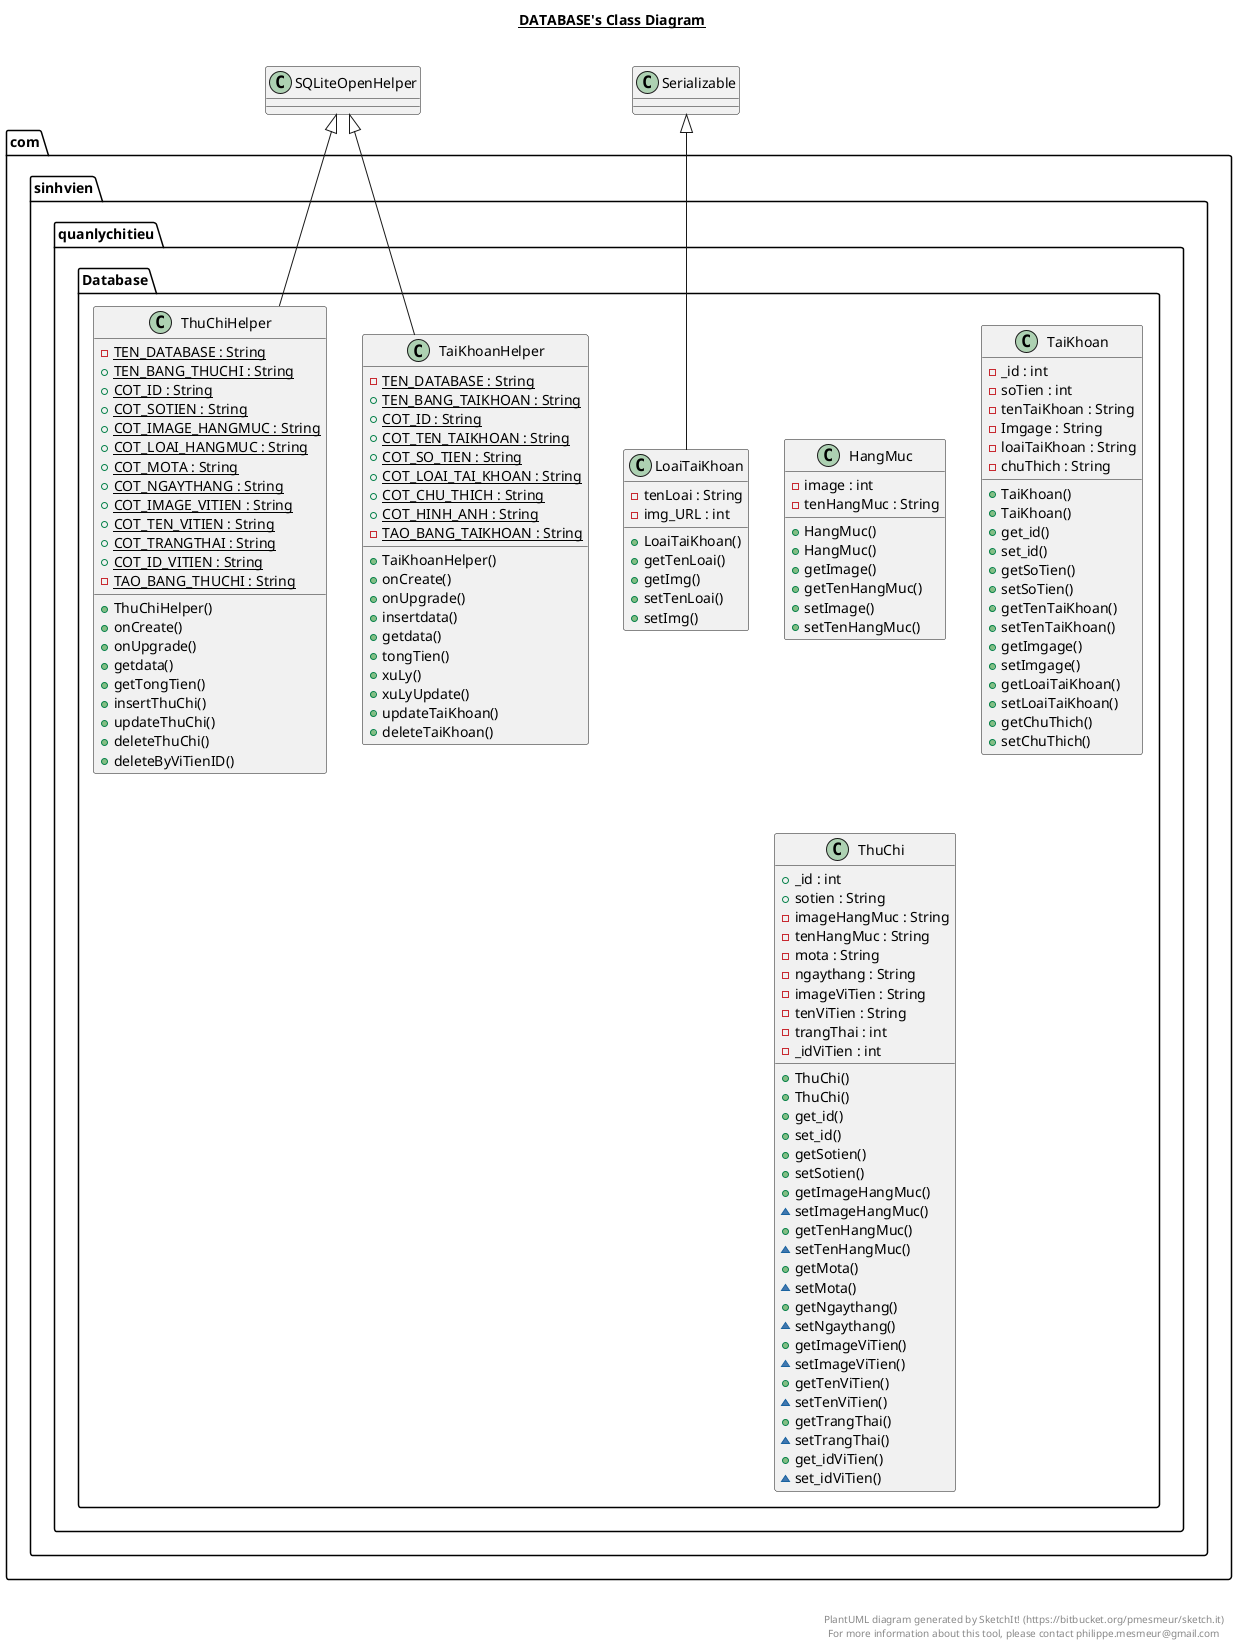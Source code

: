 @startuml

title __DATABASE's Class Diagram__\n

  package com.sinhvien.quanlychitieu {
    package com.sinhvien.quanlychitieu.Database {
      class HangMuc {
          - image : int
          - tenHangMuc : String
          + HangMuc()
          + HangMuc()
          + getImage()
          + getTenHangMuc()
          + setImage()
          + setTenHangMuc()
      }
    }
  }
  

  package com.sinhvien.quanlychitieu {
    package com.sinhvien.quanlychitieu.Database {
      class LoaiTaiKhoan {
          - tenLoai : String
          - img_URL : int
          + LoaiTaiKhoan()
          + getTenLoai()
          + getImg()
          + setTenLoai()
          + setImg()
      }
    }
  }
  

  package com.sinhvien.quanlychitieu {
    package com.sinhvien.quanlychitieu.Database {
      class TaiKhoan {
          - _id : int
          - soTien : int
          - tenTaiKhoan : String
          - Imgage : String
          - loaiTaiKhoan : String
          - chuThich : String
          + TaiKhoan()
          + TaiKhoan()
          + get_id()
          + set_id()
          + getSoTien()
          + setSoTien()
          + getTenTaiKhoan()
          + setTenTaiKhoan()
          + getImgage()
          + setImgage()
          + getLoaiTaiKhoan()
          + setLoaiTaiKhoan()
          + getChuThich()
          + setChuThich()
      }
    }
  }
  

  package com.sinhvien.quanlychitieu {
    package com.sinhvien.quanlychitieu.Database {
      class TaiKhoanHelper {
          {static} - TEN_DATABASE : String
          {static} + TEN_BANG_TAIKHOAN : String
          {static} + COT_ID : String
          {static} + COT_TEN_TAIKHOAN : String
          {static} + COT_SO_TIEN : String
          {static} + COT_LOAI_TAI_KHOAN : String
          {static} + COT_CHU_THICH : String
          {static} + COT_HINH_ANH : String
          {static} - TAO_BANG_TAIKHOAN : String
          + TaiKhoanHelper()
          + onCreate()
          + onUpgrade()
          + insertdata()
          + getdata()
          + tongTien()
          + xuLy()
          + xuLyUpdate()
          + updateTaiKhoan()
          + deleteTaiKhoan()
      }
    }
  }
  

  package com.sinhvien.quanlychitieu {
    package com.sinhvien.quanlychitieu.Database {
      class ThuChi {
          + _id : int
          + sotien : String
          - imageHangMuc : String
          - tenHangMuc : String
          - mota : String
          - ngaythang : String
          - imageViTien : String
          - tenViTien : String
          - trangThai : int
          - _idViTien : int
          + ThuChi()
          + ThuChi()
          + get_id()
          + set_id()
          + getSotien()
          + setSotien()
          + getImageHangMuc()
          ~ setImageHangMuc()
          + getTenHangMuc()
          ~ setTenHangMuc()
          + getMota()
          ~ setMota()
          + getNgaythang()
          ~ setNgaythang()
          + getImageViTien()
          ~ setImageViTien()
          + getTenViTien()
          ~ setTenViTien()
          + getTrangThai()
          ~ setTrangThai()
          + get_idViTien()
          ~ set_idViTien()
      }
    }
  }
  

  package com.sinhvien.quanlychitieu {
    package com.sinhvien.quanlychitieu.Database {
      class ThuChiHelper {
          {static} - TEN_DATABASE : String
          {static} + TEN_BANG_THUCHI : String
          {static} + COT_ID : String
          {static} + COT_SOTIEN : String
          {static} + COT_IMAGE_HANGMUC : String
          {static} + COT_LOAI_HANGMUC : String
          {static} + COT_MOTA : String
          {static} + COT_NGAYTHANG : String
          {static} + COT_IMAGE_VITIEN : String
          {static} + COT_TEN_VITIEN : String
          {static} + COT_TRANGTHAI : String
          {static} + COT_ID_VITIEN : String
          {static} - TAO_BANG_THUCHI : String
          + ThuChiHelper()
          + onCreate()
          + onUpgrade()
          + getdata()
          + getTongTien()
          + insertThuChi()
          + updateThuChi()
          + deleteThuChi()
          + deleteByViTienID()
      }
    }
  }
  

  LoaiTaiKhoan -up-|> Serializable
  TaiKhoanHelper -up-|> SQLiteOpenHelper
  ThuChiHelper -up-|> SQLiteOpenHelper


right footer


PlantUML diagram generated by SketchIt! (https://bitbucket.org/pmesmeur/sketch.it)
For more information about this tool, please contact philippe.mesmeur@gmail.com
endfooter

@enduml
